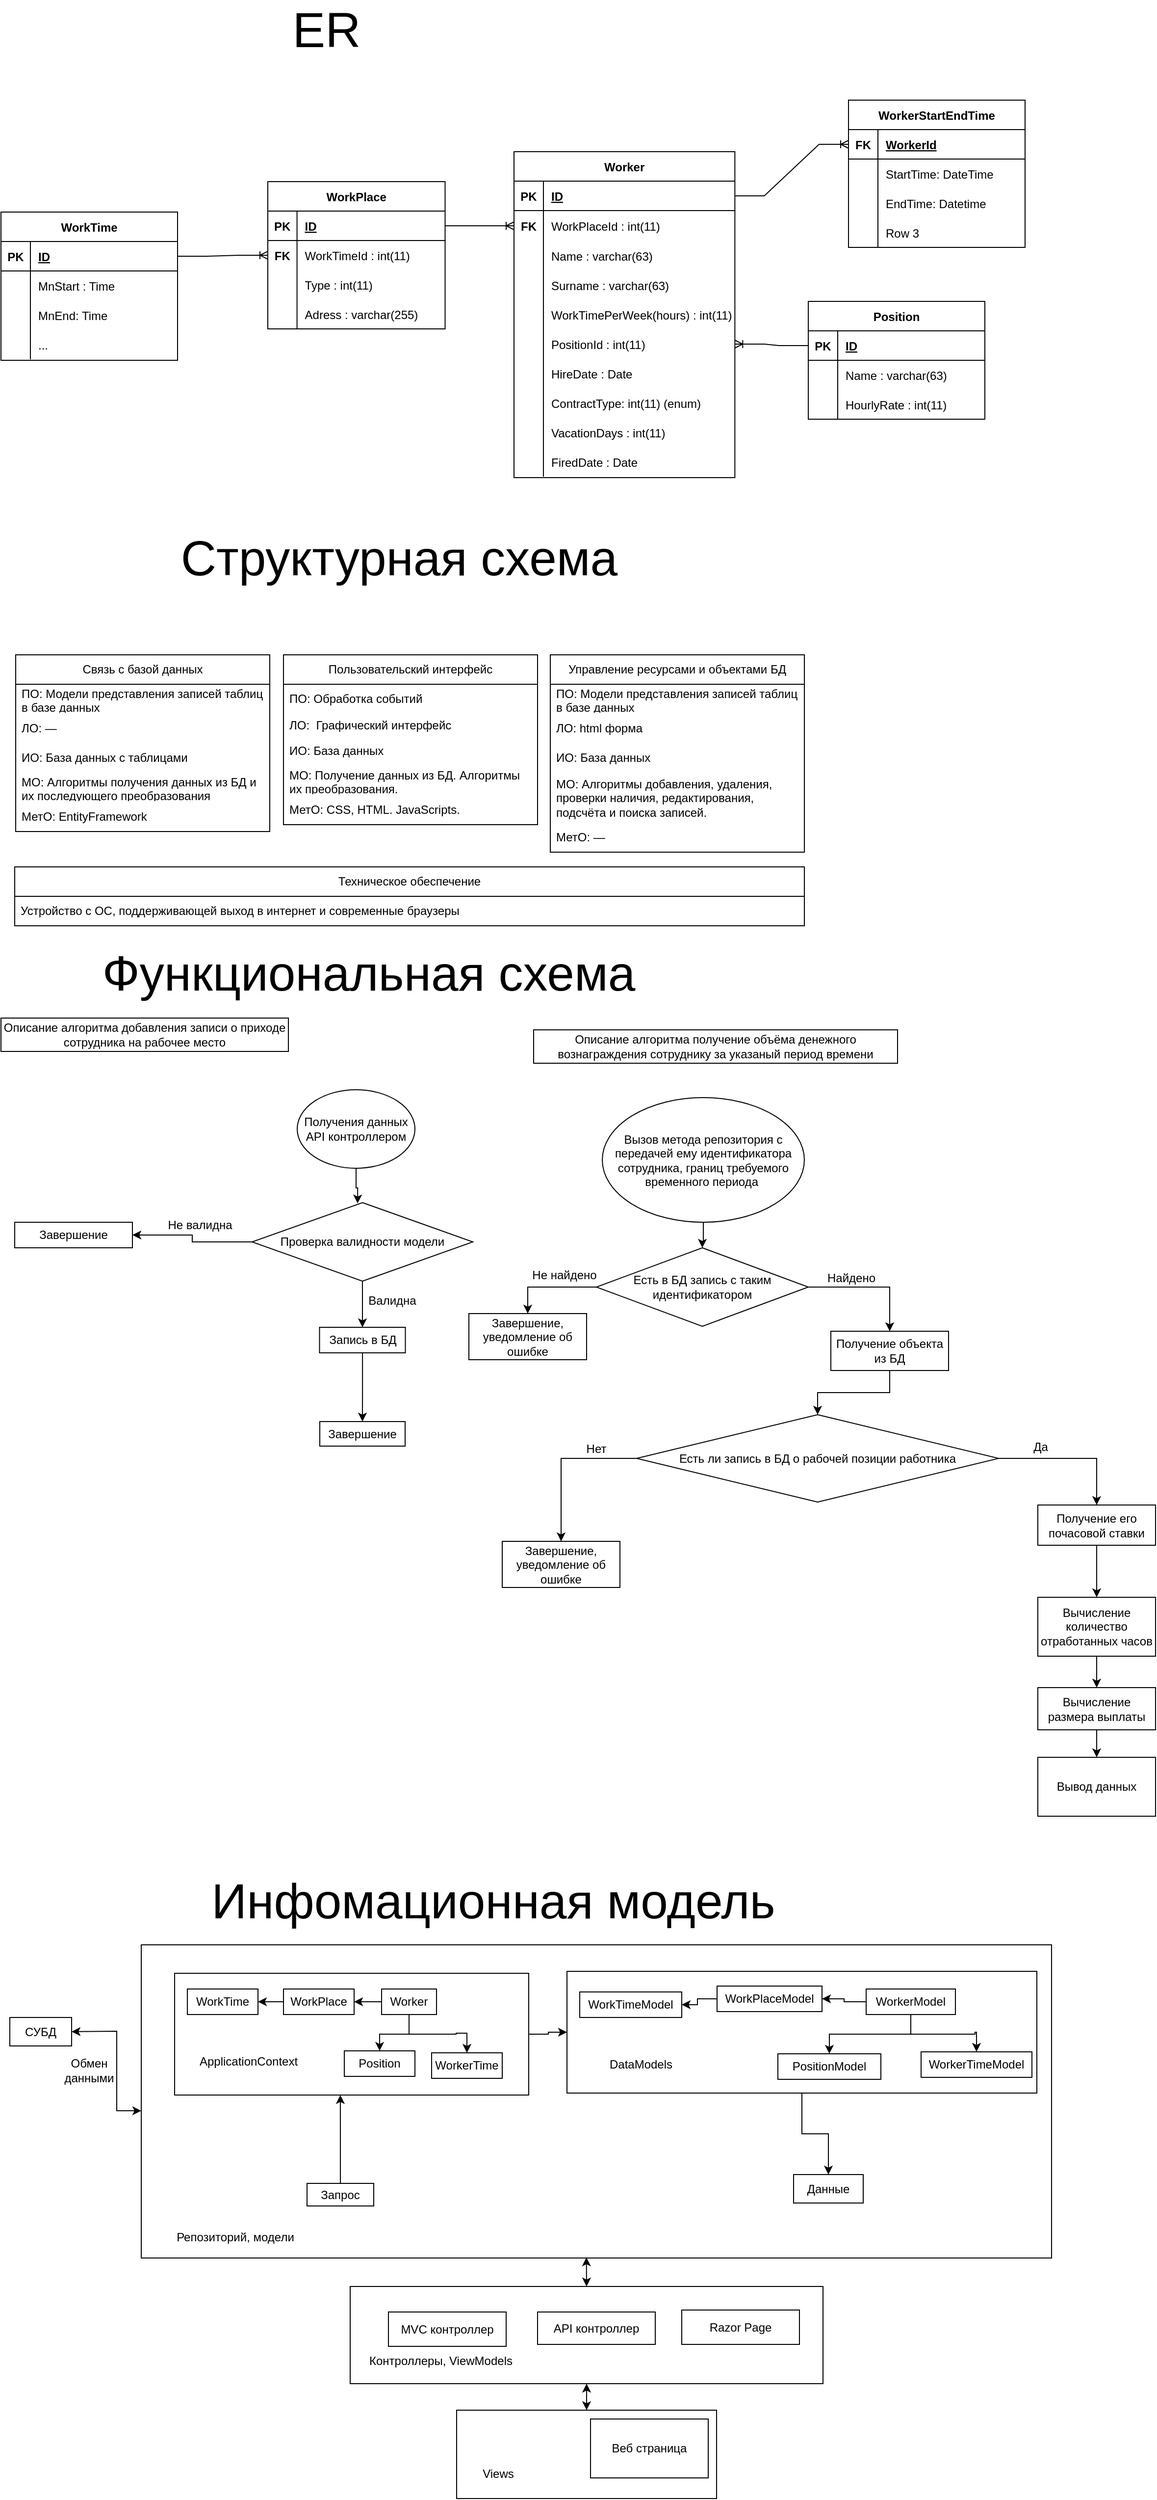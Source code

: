 <mxfile version="20.8.3" type="github">
  <diagram id="sMmAQYCs5EyKu3Fh2t2H" name="Page-1">
    <mxGraphModel dx="3447" dy="990" grid="0" gridSize="10" guides="1" tooltips="1" connect="1" arrows="1" fold="1" page="1" pageScale="1" pageWidth="827" pageHeight="1169" math="0" shadow="0">
      <root>
        <mxCell id="0" />
        <mxCell id="1" parent="0" />
        <mxCell id="rYv1pdvPTBTZVdlMx-2p-1" value="WorkPlace" style="shape=table;startSize=30;container=1;collapsible=1;childLayout=tableLayout;fixedRows=1;rowLines=0;fontStyle=1;align=center;resizeLast=1;" parent="1" vertex="1">
          <mxGeometry x="-1333" y="242" width="180.75" height="150" as="geometry" />
        </mxCell>
        <mxCell id="rYv1pdvPTBTZVdlMx-2p-2" value="" style="shape=tableRow;horizontal=0;startSize=0;swimlaneHead=0;swimlaneBody=0;fillColor=none;collapsible=0;dropTarget=0;points=[[0,0.5],[1,0.5]];portConstraint=eastwest;top=0;left=0;right=0;bottom=1;" parent="rYv1pdvPTBTZVdlMx-2p-1" vertex="1">
          <mxGeometry y="30" width="180.75" height="30" as="geometry" />
        </mxCell>
        <mxCell id="rYv1pdvPTBTZVdlMx-2p-3" value="PK" style="shape=partialRectangle;connectable=0;fillColor=none;top=0;left=0;bottom=0;right=0;fontStyle=1;overflow=hidden;" parent="rYv1pdvPTBTZVdlMx-2p-2" vertex="1">
          <mxGeometry width="29.793" height="30" as="geometry">
            <mxRectangle width="29.793" height="30" as="alternateBounds" />
          </mxGeometry>
        </mxCell>
        <mxCell id="rYv1pdvPTBTZVdlMx-2p-4" value="ID" style="shape=partialRectangle;connectable=0;fillColor=none;top=0;left=0;bottom=0;right=0;align=left;spacingLeft=6;fontStyle=5;overflow=hidden;" parent="rYv1pdvPTBTZVdlMx-2p-2" vertex="1">
          <mxGeometry x="29.793" width="150.957" height="30" as="geometry">
            <mxRectangle width="150.957" height="30" as="alternateBounds" />
          </mxGeometry>
        </mxCell>
        <mxCell id="rYv1pdvPTBTZVdlMx-2p-8" value="" style="shape=tableRow;horizontal=0;startSize=0;swimlaneHead=0;swimlaneBody=0;fillColor=none;collapsible=0;dropTarget=0;points=[[0,0.5],[1,0.5]];portConstraint=eastwest;top=0;left=0;right=0;bottom=0;" parent="rYv1pdvPTBTZVdlMx-2p-1" vertex="1">
          <mxGeometry y="60" width="180.75" height="30" as="geometry" />
        </mxCell>
        <mxCell id="rYv1pdvPTBTZVdlMx-2p-9" value="FK" style="shape=partialRectangle;connectable=0;fillColor=none;top=0;left=0;bottom=0;right=0;editable=1;overflow=hidden;fontStyle=1" parent="rYv1pdvPTBTZVdlMx-2p-8" vertex="1">
          <mxGeometry width="29.793" height="30" as="geometry">
            <mxRectangle width="29.793" height="30" as="alternateBounds" />
          </mxGeometry>
        </mxCell>
        <mxCell id="rYv1pdvPTBTZVdlMx-2p-10" value="WorkTimeId : int(11)" style="shape=partialRectangle;connectable=0;fillColor=none;top=0;left=0;bottom=0;right=0;align=left;spacingLeft=6;overflow=hidden;" parent="rYv1pdvPTBTZVdlMx-2p-8" vertex="1">
          <mxGeometry x="29.793" width="150.957" height="30" as="geometry">
            <mxRectangle width="150.957" height="30" as="alternateBounds" />
          </mxGeometry>
        </mxCell>
        <mxCell id="rYv1pdvPTBTZVdlMx-2p-106" value="" style="shape=tableRow;horizontal=0;startSize=0;swimlaneHead=0;swimlaneBody=0;fillColor=none;collapsible=0;dropTarget=0;points=[[0,0.5],[1,0.5]];portConstraint=eastwest;top=0;left=0;right=0;bottom=0;" parent="rYv1pdvPTBTZVdlMx-2p-1" vertex="1">
          <mxGeometry y="90" width="180.75" height="30" as="geometry" />
        </mxCell>
        <mxCell id="rYv1pdvPTBTZVdlMx-2p-107" value="" style="shape=partialRectangle;connectable=0;fillColor=none;top=0;left=0;bottom=0;right=0;editable=1;overflow=hidden;" parent="rYv1pdvPTBTZVdlMx-2p-106" vertex="1">
          <mxGeometry width="29.793" height="30" as="geometry">
            <mxRectangle width="29.793" height="30" as="alternateBounds" />
          </mxGeometry>
        </mxCell>
        <mxCell id="rYv1pdvPTBTZVdlMx-2p-108" value="Type : int(11)" style="shape=partialRectangle;connectable=0;fillColor=none;top=0;left=0;bottom=0;right=0;align=left;spacingLeft=6;overflow=hidden;" parent="rYv1pdvPTBTZVdlMx-2p-106" vertex="1">
          <mxGeometry x="29.793" width="150.957" height="30" as="geometry">
            <mxRectangle width="150.957" height="30" as="alternateBounds" />
          </mxGeometry>
        </mxCell>
        <mxCell id="rYv1pdvPTBTZVdlMx-2p-129" value="" style="shape=tableRow;horizontal=0;startSize=0;swimlaneHead=0;swimlaneBody=0;fillColor=none;collapsible=0;dropTarget=0;points=[[0,0.5],[1,0.5]];portConstraint=eastwest;top=0;left=0;right=0;bottom=0;" parent="rYv1pdvPTBTZVdlMx-2p-1" vertex="1">
          <mxGeometry y="120" width="180.75" height="30" as="geometry" />
        </mxCell>
        <mxCell id="rYv1pdvPTBTZVdlMx-2p-130" value="" style="shape=partialRectangle;connectable=0;fillColor=none;top=0;left=0;bottom=0;right=0;editable=1;overflow=hidden;" parent="rYv1pdvPTBTZVdlMx-2p-129" vertex="1">
          <mxGeometry width="29.793" height="30" as="geometry">
            <mxRectangle width="29.793" height="30" as="alternateBounds" />
          </mxGeometry>
        </mxCell>
        <mxCell id="rYv1pdvPTBTZVdlMx-2p-131" value="Adress : varchar(255)" style="shape=partialRectangle;connectable=0;fillColor=none;top=0;left=0;bottom=0;right=0;align=left;spacingLeft=6;overflow=hidden;" parent="rYv1pdvPTBTZVdlMx-2p-129" vertex="1">
          <mxGeometry x="29.793" width="150.957" height="30" as="geometry">
            <mxRectangle width="150.957" height="30" as="alternateBounds" />
          </mxGeometry>
        </mxCell>
        <mxCell id="rYv1pdvPTBTZVdlMx-2p-14" value="Worker" style="shape=table;startSize=30;container=1;collapsible=1;childLayout=tableLayout;fixedRows=1;rowLines=0;fontStyle=1;align=center;resizeLast=1;" parent="1" vertex="1">
          <mxGeometry x="-1082" y="211.5" width="225.17" height="332" as="geometry">
            <mxRectangle x="-540" y="203.5" width="68" height="30" as="alternateBounds" />
          </mxGeometry>
        </mxCell>
        <mxCell id="rYv1pdvPTBTZVdlMx-2p-15" value="" style="shape=tableRow;horizontal=0;startSize=0;swimlaneHead=0;swimlaneBody=0;fillColor=none;collapsible=0;dropTarget=0;points=[[0,0.5],[1,0.5]];portConstraint=eastwest;top=0;left=0;right=0;bottom=1;" parent="rYv1pdvPTBTZVdlMx-2p-14" vertex="1">
          <mxGeometry y="30" width="225.17" height="30" as="geometry" />
        </mxCell>
        <mxCell id="rYv1pdvPTBTZVdlMx-2p-16" value="PK" style="shape=partialRectangle;connectable=0;fillColor=none;top=0;left=0;bottom=0;right=0;fontStyle=1;overflow=hidden;" parent="rYv1pdvPTBTZVdlMx-2p-15" vertex="1">
          <mxGeometry width="30.0" height="30" as="geometry">
            <mxRectangle width="30.0" height="30" as="alternateBounds" />
          </mxGeometry>
        </mxCell>
        <mxCell id="rYv1pdvPTBTZVdlMx-2p-17" value="ID" style="shape=partialRectangle;connectable=0;fillColor=none;top=0;left=0;bottom=0;right=0;align=left;spacingLeft=6;fontStyle=5;overflow=hidden;" parent="rYv1pdvPTBTZVdlMx-2p-15" vertex="1">
          <mxGeometry x="30.0" width="195.17" height="30" as="geometry">
            <mxRectangle width="195.17" height="30" as="alternateBounds" />
          </mxGeometry>
        </mxCell>
        <mxCell id="rYv1pdvPTBTZVdlMx-2p-18" value="" style="shape=tableRow;horizontal=0;startSize=0;swimlaneHead=0;swimlaneBody=0;fillColor=none;collapsible=0;dropTarget=0;points=[[0,0.5],[1,0.5]];portConstraint=eastwest;top=0;left=0;right=0;bottom=0;" parent="rYv1pdvPTBTZVdlMx-2p-14" vertex="1">
          <mxGeometry y="60" width="225.17" height="31" as="geometry" />
        </mxCell>
        <mxCell id="rYv1pdvPTBTZVdlMx-2p-19" value="FK" style="shape=partialRectangle;connectable=0;fillColor=none;top=0;left=0;bottom=0;right=0;editable=1;overflow=hidden;fontStyle=1" parent="rYv1pdvPTBTZVdlMx-2p-18" vertex="1">
          <mxGeometry width="30.0" height="31" as="geometry">
            <mxRectangle width="30.0" height="31" as="alternateBounds" />
          </mxGeometry>
        </mxCell>
        <mxCell id="rYv1pdvPTBTZVdlMx-2p-20" value="WorkPlaceId : int(11)" style="shape=partialRectangle;connectable=0;fillColor=none;top=0;left=0;bottom=0;right=0;align=left;spacingLeft=6;overflow=hidden;" parent="rYv1pdvPTBTZVdlMx-2p-18" vertex="1">
          <mxGeometry x="30.0" width="195.17" height="31" as="geometry">
            <mxRectangle width="195.17" height="31" as="alternateBounds" />
          </mxGeometry>
        </mxCell>
        <mxCell id="rYv1pdvPTBTZVdlMx-2p-21" value="" style="shape=tableRow;horizontal=0;startSize=0;swimlaneHead=0;swimlaneBody=0;fillColor=none;collapsible=0;dropTarget=0;points=[[0,0.5],[1,0.5]];portConstraint=eastwest;top=0;left=0;right=0;bottom=0;" parent="rYv1pdvPTBTZVdlMx-2p-14" vertex="1">
          <mxGeometry y="91" width="225.17" height="30" as="geometry" />
        </mxCell>
        <mxCell id="rYv1pdvPTBTZVdlMx-2p-22" value="" style="shape=partialRectangle;connectable=0;fillColor=none;top=0;left=0;bottom=0;right=0;editable=1;overflow=hidden;" parent="rYv1pdvPTBTZVdlMx-2p-21" vertex="1">
          <mxGeometry width="30.0" height="30" as="geometry">
            <mxRectangle width="30.0" height="30" as="alternateBounds" />
          </mxGeometry>
        </mxCell>
        <mxCell id="rYv1pdvPTBTZVdlMx-2p-23" value="Name : varchar(63)" style="shape=partialRectangle;connectable=0;fillColor=none;top=0;left=0;bottom=0;right=0;align=left;spacingLeft=6;overflow=hidden;" parent="rYv1pdvPTBTZVdlMx-2p-21" vertex="1">
          <mxGeometry x="30.0" width="195.17" height="30" as="geometry">
            <mxRectangle width="195.17" height="30" as="alternateBounds" />
          </mxGeometry>
        </mxCell>
        <mxCell id="rYv1pdvPTBTZVdlMx-2p-24" value="" style="shape=tableRow;horizontal=0;startSize=0;swimlaneHead=0;swimlaneBody=0;fillColor=none;collapsible=0;dropTarget=0;points=[[0,0.5],[1,0.5]];portConstraint=eastwest;top=0;left=0;right=0;bottom=0;" parent="rYv1pdvPTBTZVdlMx-2p-14" vertex="1">
          <mxGeometry y="121" width="225.17" height="30" as="geometry" />
        </mxCell>
        <mxCell id="rYv1pdvPTBTZVdlMx-2p-25" value="" style="shape=partialRectangle;connectable=0;fillColor=none;top=0;left=0;bottom=0;right=0;editable=1;overflow=hidden;" parent="rYv1pdvPTBTZVdlMx-2p-24" vertex="1">
          <mxGeometry width="30.0" height="30" as="geometry">
            <mxRectangle width="30.0" height="30" as="alternateBounds" />
          </mxGeometry>
        </mxCell>
        <mxCell id="rYv1pdvPTBTZVdlMx-2p-26" value="Surname : varchar(63)" style="shape=partialRectangle;connectable=0;fillColor=none;top=0;left=0;bottom=0;right=0;align=left;spacingLeft=6;overflow=hidden;" parent="rYv1pdvPTBTZVdlMx-2p-24" vertex="1">
          <mxGeometry x="30.0" width="195.17" height="30" as="geometry">
            <mxRectangle width="195.17" height="30" as="alternateBounds" />
          </mxGeometry>
        </mxCell>
        <mxCell id="rYv1pdvPTBTZVdlMx-2p-30" value="" style="shape=tableRow;horizontal=0;startSize=0;swimlaneHead=0;swimlaneBody=0;fillColor=none;collapsible=0;dropTarget=0;points=[[0,0.5],[1,0.5]];portConstraint=eastwest;top=0;left=0;right=0;bottom=0;" parent="rYv1pdvPTBTZVdlMx-2p-14" vertex="1">
          <mxGeometry y="151" width="225.17" height="30" as="geometry" />
        </mxCell>
        <mxCell id="rYv1pdvPTBTZVdlMx-2p-31" value="" style="shape=partialRectangle;connectable=0;fillColor=none;top=0;left=0;bottom=0;right=0;editable=1;overflow=hidden;" parent="rYv1pdvPTBTZVdlMx-2p-30" vertex="1">
          <mxGeometry width="30.0" height="30" as="geometry">
            <mxRectangle width="30.0" height="30" as="alternateBounds" />
          </mxGeometry>
        </mxCell>
        <mxCell id="rYv1pdvPTBTZVdlMx-2p-32" value="WorkTimePerWeek(hours) : int(11)" style="shape=partialRectangle;connectable=0;fillColor=none;top=0;left=0;bottom=0;right=0;align=left;spacingLeft=6;overflow=hidden;" parent="rYv1pdvPTBTZVdlMx-2p-30" vertex="1">
          <mxGeometry x="30.0" width="195.17" height="30" as="geometry">
            <mxRectangle width="195.17" height="30" as="alternateBounds" />
          </mxGeometry>
        </mxCell>
        <mxCell id="rYv1pdvPTBTZVdlMx-2p-49" value="" style="shape=tableRow;horizontal=0;startSize=0;swimlaneHead=0;swimlaneBody=0;fillColor=none;collapsible=0;dropTarget=0;points=[[0,0.5],[1,0.5]];portConstraint=eastwest;top=0;left=0;right=0;bottom=0;" parent="rYv1pdvPTBTZVdlMx-2p-14" vertex="1">
          <mxGeometry y="181" width="225.17" height="30" as="geometry" />
        </mxCell>
        <mxCell id="rYv1pdvPTBTZVdlMx-2p-50" value="" style="shape=partialRectangle;connectable=0;fillColor=none;top=0;left=0;bottom=0;right=0;editable=1;overflow=hidden;" parent="rYv1pdvPTBTZVdlMx-2p-49" vertex="1">
          <mxGeometry width="30.0" height="30" as="geometry">
            <mxRectangle width="30.0" height="30" as="alternateBounds" />
          </mxGeometry>
        </mxCell>
        <mxCell id="rYv1pdvPTBTZVdlMx-2p-51" value="PositionId : int(11)" style="shape=partialRectangle;connectable=0;fillColor=none;top=0;left=0;bottom=0;right=0;align=left;spacingLeft=6;overflow=hidden;" parent="rYv1pdvPTBTZVdlMx-2p-49" vertex="1">
          <mxGeometry x="30.0" width="195.17" height="30" as="geometry">
            <mxRectangle width="195.17" height="30" as="alternateBounds" />
          </mxGeometry>
        </mxCell>
        <mxCell id="rYv1pdvPTBTZVdlMx-2p-52" value="" style="shape=tableRow;horizontal=0;startSize=0;swimlaneHead=0;swimlaneBody=0;fillColor=none;collapsible=0;dropTarget=0;points=[[0,0.5],[1,0.5]];portConstraint=eastwest;top=0;left=0;right=0;bottom=0;" parent="rYv1pdvPTBTZVdlMx-2p-14" vertex="1">
          <mxGeometry y="211" width="225.17" height="30" as="geometry" />
        </mxCell>
        <mxCell id="rYv1pdvPTBTZVdlMx-2p-53" value="" style="shape=partialRectangle;connectable=0;fillColor=none;top=0;left=0;bottom=0;right=0;editable=1;overflow=hidden;" parent="rYv1pdvPTBTZVdlMx-2p-52" vertex="1">
          <mxGeometry width="30.0" height="30" as="geometry">
            <mxRectangle width="30.0" height="30" as="alternateBounds" />
          </mxGeometry>
        </mxCell>
        <mxCell id="rYv1pdvPTBTZVdlMx-2p-54" value="HireDate : Date" style="shape=partialRectangle;connectable=0;fillColor=none;top=0;left=0;bottom=0;right=0;align=left;spacingLeft=6;overflow=hidden;" parent="rYv1pdvPTBTZVdlMx-2p-52" vertex="1">
          <mxGeometry x="30.0" width="195.17" height="30" as="geometry">
            <mxRectangle width="195.17" height="30" as="alternateBounds" />
          </mxGeometry>
        </mxCell>
        <mxCell id="rYv1pdvPTBTZVdlMx-2p-55" value="" style="shape=tableRow;horizontal=0;startSize=0;swimlaneHead=0;swimlaneBody=0;fillColor=none;collapsible=0;dropTarget=0;points=[[0,0.5],[1,0.5]];portConstraint=eastwest;top=0;left=0;right=0;bottom=0;" parent="rYv1pdvPTBTZVdlMx-2p-14" vertex="1">
          <mxGeometry y="241" width="225.17" height="30" as="geometry" />
        </mxCell>
        <mxCell id="rYv1pdvPTBTZVdlMx-2p-56" value="" style="shape=partialRectangle;connectable=0;fillColor=none;top=0;left=0;bottom=0;right=0;editable=1;overflow=hidden;" parent="rYv1pdvPTBTZVdlMx-2p-55" vertex="1">
          <mxGeometry width="30.0" height="30" as="geometry">
            <mxRectangle width="30.0" height="30" as="alternateBounds" />
          </mxGeometry>
        </mxCell>
        <mxCell id="rYv1pdvPTBTZVdlMx-2p-57" value="ContractType: int(11) (enum)" style="shape=partialRectangle;connectable=0;fillColor=none;top=0;left=0;bottom=0;right=0;align=left;spacingLeft=6;overflow=hidden;" parent="rYv1pdvPTBTZVdlMx-2p-55" vertex="1">
          <mxGeometry x="30.0" width="195.17" height="30" as="geometry">
            <mxRectangle width="195.17" height="30" as="alternateBounds" />
          </mxGeometry>
        </mxCell>
        <mxCell id="rYv1pdvPTBTZVdlMx-2p-58" value="" style="shape=tableRow;horizontal=0;startSize=0;swimlaneHead=0;swimlaneBody=0;fillColor=none;collapsible=0;dropTarget=0;points=[[0,0.5],[1,0.5]];portConstraint=eastwest;top=0;left=0;right=0;bottom=0;" parent="rYv1pdvPTBTZVdlMx-2p-14" vertex="1">
          <mxGeometry y="271" width="225.17" height="30" as="geometry" />
        </mxCell>
        <mxCell id="rYv1pdvPTBTZVdlMx-2p-59" value="" style="shape=partialRectangle;connectable=0;fillColor=none;top=0;left=0;bottom=0;right=0;editable=1;overflow=hidden;" parent="rYv1pdvPTBTZVdlMx-2p-58" vertex="1">
          <mxGeometry width="30.0" height="30" as="geometry">
            <mxRectangle width="30.0" height="30" as="alternateBounds" />
          </mxGeometry>
        </mxCell>
        <mxCell id="rYv1pdvPTBTZVdlMx-2p-60" value="VacationDays : int(11)" style="shape=partialRectangle;connectable=0;fillColor=none;top=0;left=0;bottom=0;right=0;align=left;spacingLeft=6;overflow=hidden;" parent="rYv1pdvPTBTZVdlMx-2p-58" vertex="1">
          <mxGeometry x="30.0" width="195.17" height="30" as="geometry">
            <mxRectangle width="195.17" height="30" as="alternateBounds" />
          </mxGeometry>
        </mxCell>
        <mxCell id="c0_WBCbqgJbCGg01KjeH-1" value="" style="shape=tableRow;horizontal=0;startSize=0;swimlaneHead=0;swimlaneBody=0;fillColor=none;collapsible=0;dropTarget=0;points=[[0,0.5],[1,0.5]];portConstraint=eastwest;top=0;left=0;right=0;bottom=0;" parent="rYv1pdvPTBTZVdlMx-2p-14" vertex="1">
          <mxGeometry y="301" width="225.17" height="30" as="geometry" />
        </mxCell>
        <mxCell id="c0_WBCbqgJbCGg01KjeH-2" value="" style="shape=partialRectangle;connectable=0;fillColor=none;top=0;left=0;bottom=0;right=0;editable=1;overflow=hidden;" parent="c0_WBCbqgJbCGg01KjeH-1" vertex="1">
          <mxGeometry width="30.0" height="30" as="geometry">
            <mxRectangle width="30.0" height="30" as="alternateBounds" />
          </mxGeometry>
        </mxCell>
        <mxCell id="c0_WBCbqgJbCGg01KjeH-3" value="FiredDate : Date" style="shape=partialRectangle;connectable=0;fillColor=none;top=0;left=0;bottom=0;right=0;align=left;spacingLeft=6;overflow=hidden;" parent="c0_WBCbqgJbCGg01KjeH-1" vertex="1">
          <mxGeometry x="30.0" width="195.17" height="30" as="geometry">
            <mxRectangle width="195.17" height="30" as="alternateBounds" />
          </mxGeometry>
        </mxCell>
        <mxCell id="rYv1pdvPTBTZVdlMx-2p-27" value="" style="shape=tableRow;horizontal=0;startSize=0;swimlaneHead=0;swimlaneBody=0;fillColor=none;collapsible=0;dropTarget=0;points=[[0,0.5],[1,0.5]];portConstraint=eastwest;top=0;left=0;right=0;bottom=0;" parent="1" vertex="1">
          <mxGeometry x="-1045" y="200" width="180" height="30" as="geometry" />
        </mxCell>
        <mxCell id="rYv1pdvPTBTZVdlMx-2p-61" value="" style="edgeStyle=entityRelationEdgeStyle;fontSize=12;html=1;endArrow=ERoneToMany;rounded=0;entryX=0;entryY=0.5;entryDx=0;entryDy=0;exitX=1;exitY=0.5;exitDx=0;exitDy=0;" parent="1" source="rYv1pdvPTBTZVdlMx-2p-2" target="rYv1pdvPTBTZVdlMx-2p-18" edge="1">
          <mxGeometry width="100" height="100" relative="1" as="geometry">
            <mxPoint x="-1154" y="96" as="sourcePoint" />
            <mxPoint x="-1054" y="-4" as="targetPoint" />
          </mxGeometry>
        </mxCell>
        <mxCell id="rYv1pdvPTBTZVdlMx-2p-62" value="Position" style="shape=table;startSize=30;container=1;collapsible=1;childLayout=tableLayout;fixedRows=1;rowLines=0;fontStyle=1;align=center;resizeLast=1;" parent="1" vertex="1">
          <mxGeometry x="-782" y="364" width="180" height="120" as="geometry" />
        </mxCell>
        <mxCell id="rYv1pdvPTBTZVdlMx-2p-63" value="" style="shape=tableRow;horizontal=0;startSize=0;swimlaneHead=0;swimlaneBody=0;fillColor=none;collapsible=0;dropTarget=0;points=[[0,0.5],[1,0.5]];portConstraint=eastwest;top=0;left=0;right=0;bottom=1;" parent="rYv1pdvPTBTZVdlMx-2p-62" vertex="1">
          <mxGeometry y="30" width="180" height="30" as="geometry" />
        </mxCell>
        <mxCell id="rYv1pdvPTBTZVdlMx-2p-64" value="PK" style="shape=partialRectangle;connectable=0;fillColor=none;top=0;left=0;bottom=0;right=0;fontStyle=1;overflow=hidden;" parent="rYv1pdvPTBTZVdlMx-2p-63" vertex="1">
          <mxGeometry width="30" height="30" as="geometry">
            <mxRectangle width="30" height="30" as="alternateBounds" />
          </mxGeometry>
        </mxCell>
        <mxCell id="rYv1pdvPTBTZVdlMx-2p-65" value="ID" style="shape=partialRectangle;connectable=0;fillColor=none;top=0;left=0;bottom=0;right=0;align=left;spacingLeft=6;fontStyle=5;overflow=hidden;" parent="rYv1pdvPTBTZVdlMx-2p-63" vertex="1">
          <mxGeometry x="30" width="150" height="30" as="geometry">
            <mxRectangle width="150" height="30" as="alternateBounds" />
          </mxGeometry>
        </mxCell>
        <mxCell id="rYv1pdvPTBTZVdlMx-2p-66" value="" style="shape=tableRow;horizontal=0;startSize=0;swimlaneHead=0;swimlaneBody=0;fillColor=none;collapsible=0;dropTarget=0;points=[[0,0.5],[1,0.5]];portConstraint=eastwest;top=0;left=0;right=0;bottom=0;" parent="rYv1pdvPTBTZVdlMx-2p-62" vertex="1">
          <mxGeometry y="60" width="180" height="30" as="geometry" />
        </mxCell>
        <mxCell id="rYv1pdvPTBTZVdlMx-2p-67" value="" style="shape=partialRectangle;connectable=0;fillColor=none;top=0;left=0;bottom=0;right=0;editable=1;overflow=hidden;" parent="rYv1pdvPTBTZVdlMx-2p-66" vertex="1">
          <mxGeometry width="30" height="30" as="geometry">
            <mxRectangle width="30" height="30" as="alternateBounds" />
          </mxGeometry>
        </mxCell>
        <mxCell id="rYv1pdvPTBTZVdlMx-2p-68" value="Name : varchar(63)" style="shape=partialRectangle;connectable=0;fillColor=none;top=0;left=0;bottom=0;right=0;align=left;spacingLeft=6;overflow=hidden;" parent="rYv1pdvPTBTZVdlMx-2p-66" vertex="1">
          <mxGeometry x="30" width="150" height="30" as="geometry">
            <mxRectangle width="150" height="30" as="alternateBounds" />
          </mxGeometry>
        </mxCell>
        <mxCell id="rYv1pdvPTBTZVdlMx-2p-69" value="" style="shape=tableRow;horizontal=0;startSize=0;swimlaneHead=0;swimlaneBody=0;fillColor=none;collapsible=0;dropTarget=0;points=[[0,0.5],[1,0.5]];portConstraint=eastwest;top=0;left=0;right=0;bottom=0;" parent="rYv1pdvPTBTZVdlMx-2p-62" vertex="1">
          <mxGeometry y="90" width="180" height="30" as="geometry" />
        </mxCell>
        <mxCell id="rYv1pdvPTBTZVdlMx-2p-70" value="" style="shape=partialRectangle;connectable=0;fillColor=none;top=0;left=0;bottom=0;right=0;editable=1;overflow=hidden;" parent="rYv1pdvPTBTZVdlMx-2p-69" vertex="1">
          <mxGeometry width="30" height="30" as="geometry">
            <mxRectangle width="30" height="30" as="alternateBounds" />
          </mxGeometry>
        </mxCell>
        <mxCell id="rYv1pdvPTBTZVdlMx-2p-71" value="HourlyRate : int(11)" style="shape=partialRectangle;connectable=0;fillColor=none;top=0;left=0;bottom=0;right=0;align=left;spacingLeft=6;overflow=hidden;" parent="rYv1pdvPTBTZVdlMx-2p-69" vertex="1">
          <mxGeometry x="30" width="150" height="30" as="geometry">
            <mxRectangle width="150" height="30" as="alternateBounds" />
          </mxGeometry>
        </mxCell>
        <mxCell id="rYv1pdvPTBTZVdlMx-2p-75" value="" style="edgeStyle=entityRelationEdgeStyle;fontSize=12;html=1;endArrow=ERoneToMany;rounded=0;entryX=1;entryY=0.5;entryDx=0;entryDy=0;exitX=0;exitY=0.5;exitDx=0;exitDy=0;" parent="1" source="rYv1pdvPTBTZVdlMx-2p-63" target="rYv1pdvPTBTZVdlMx-2p-49" edge="1">
          <mxGeometry width="100" height="100" relative="1" as="geometry">
            <mxPoint x="-787" y="230" as="sourcePoint" />
            <mxPoint x="-687" y="130" as="targetPoint" />
          </mxGeometry>
        </mxCell>
        <mxCell id="rYv1pdvPTBTZVdlMx-2p-89" value="" style="edgeStyle=entityRelationEdgeStyle;fontSize=12;html=1;endArrow=ERoneToMany;rounded=0;exitX=1;exitY=0.5;exitDx=0;exitDy=0;entryX=0;entryY=0.5;entryDx=0;entryDy=0;strokeWidth=1;" parent="1" source="rYv1pdvPTBTZVdlMx-2p-15" target="69yi06pIlALZnVUD6NQW-3" edge="1">
          <mxGeometry width="100" height="100" relative="1" as="geometry">
            <mxPoint x="-907" y="521" as="sourcePoint" />
            <mxPoint x="-807" y="421" as="targetPoint" />
          </mxGeometry>
        </mxCell>
        <mxCell id="rYv1pdvPTBTZVdlMx-2p-228" value="WorkTime" style="shape=table;startSize=30;container=1;collapsible=1;childLayout=tableLayout;fixedRows=1;rowLines=0;fontStyle=1;align=center;resizeLast=1;strokeColor=#000000;" parent="1" vertex="1">
          <mxGeometry x="-1605" y="273" width="180" height="151" as="geometry" />
        </mxCell>
        <mxCell id="rYv1pdvPTBTZVdlMx-2p-229" value="" style="shape=tableRow;horizontal=0;startSize=0;swimlaneHead=0;swimlaneBody=0;fillColor=none;collapsible=0;dropTarget=0;points=[[0,0.5],[1,0.5]];portConstraint=eastwest;top=0;left=0;right=0;bottom=1;strokeColor=#000000;" parent="rYv1pdvPTBTZVdlMx-2p-228" vertex="1">
          <mxGeometry y="30" width="180" height="30" as="geometry" />
        </mxCell>
        <mxCell id="rYv1pdvPTBTZVdlMx-2p-230" value="PK" style="shape=partialRectangle;connectable=0;fillColor=none;top=0;left=0;bottom=0;right=0;fontStyle=1;overflow=hidden;strokeColor=#000000;" parent="rYv1pdvPTBTZVdlMx-2p-229" vertex="1">
          <mxGeometry width="30" height="30" as="geometry">
            <mxRectangle width="30" height="30" as="alternateBounds" />
          </mxGeometry>
        </mxCell>
        <mxCell id="rYv1pdvPTBTZVdlMx-2p-231" value="ID" style="shape=partialRectangle;connectable=0;fillColor=none;top=0;left=0;bottom=0;right=0;align=left;spacingLeft=6;fontStyle=5;overflow=hidden;strokeColor=#000000;" parent="rYv1pdvPTBTZVdlMx-2p-229" vertex="1">
          <mxGeometry x="30" width="150" height="30" as="geometry">
            <mxRectangle width="150" height="30" as="alternateBounds" />
          </mxGeometry>
        </mxCell>
        <mxCell id="rYv1pdvPTBTZVdlMx-2p-232" value="" style="shape=tableRow;horizontal=0;startSize=0;swimlaneHead=0;swimlaneBody=0;fillColor=none;collapsible=0;dropTarget=0;points=[[0,0.5],[1,0.5]];portConstraint=eastwest;top=0;left=0;right=0;bottom=0;strokeColor=#000000;" parent="rYv1pdvPTBTZVdlMx-2p-228" vertex="1">
          <mxGeometry y="60" width="180" height="30" as="geometry" />
        </mxCell>
        <mxCell id="rYv1pdvPTBTZVdlMx-2p-233" value="" style="shape=partialRectangle;connectable=0;fillColor=none;top=0;left=0;bottom=0;right=0;editable=1;overflow=hidden;strokeColor=#000000;" parent="rYv1pdvPTBTZVdlMx-2p-232" vertex="1">
          <mxGeometry width="30" height="30" as="geometry">
            <mxRectangle width="30" height="30" as="alternateBounds" />
          </mxGeometry>
        </mxCell>
        <mxCell id="rYv1pdvPTBTZVdlMx-2p-234" value="MnStart : Time" style="shape=partialRectangle;connectable=0;fillColor=none;top=0;left=0;bottom=0;right=0;align=left;spacingLeft=6;overflow=hidden;strokeColor=#000000;" parent="rYv1pdvPTBTZVdlMx-2p-232" vertex="1">
          <mxGeometry x="30" width="150" height="30" as="geometry">
            <mxRectangle width="150" height="30" as="alternateBounds" />
          </mxGeometry>
        </mxCell>
        <mxCell id="rYv1pdvPTBTZVdlMx-2p-235" value="" style="shape=tableRow;horizontal=0;startSize=0;swimlaneHead=0;swimlaneBody=0;fillColor=none;collapsible=0;dropTarget=0;points=[[0,0.5],[1,0.5]];portConstraint=eastwest;top=0;left=0;right=0;bottom=0;strokeColor=#000000;" parent="rYv1pdvPTBTZVdlMx-2p-228" vertex="1">
          <mxGeometry y="90" width="180" height="30" as="geometry" />
        </mxCell>
        <mxCell id="rYv1pdvPTBTZVdlMx-2p-236" value="" style="shape=partialRectangle;connectable=0;fillColor=none;top=0;left=0;bottom=0;right=0;editable=1;overflow=hidden;strokeColor=#000000;" parent="rYv1pdvPTBTZVdlMx-2p-235" vertex="1">
          <mxGeometry width="30" height="30" as="geometry">
            <mxRectangle width="30" height="30" as="alternateBounds" />
          </mxGeometry>
        </mxCell>
        <mxCell id="rYv1pdvPTBTZVdlMx-2p-237" value="MnEnd: Time" style="shape=partialRectangle;connectable=0;fillColor=none;top=0;left=0;bottom=0;right=0;align=left;spacingLeft=6;overflow=hidden;strokeColor=#000000;" parent="rYv1pdvPTBTZVdlMx-2p-235" vertex="1">
          <mxGeometry x="30" width="150" height="30" as="geometry">
            <mxRectangle width="150" height="30" as="alternateBounds" />
          </mxGeometry>
        </mxCell>
        <mxCell id="rYv1pdvPTBTZVdlMx-2p-238" value="" style="shape=tableRow;horizontal=0;startSize=0;swimlaneHead=0;swimlaneBody=0;fillColor=none;collapsible=0;dropTarget=0;points=[[0,0.5],[1,0.5]];portConstraint=eastwest;top=0;left=0;right=0;bottom=0;strokeColor=#000000;" parent="rYv1pdvPTBTZVdlMx-2p-228" vertex="1">
          <mxGeometry y="120" width="180" height="30" as="geometry" />
        </mxCell>
        <mxCell id="rYv1pdvPTBTZVdlMx-2p-239" value="" style="shape=partialRectangle;connectable=0;fillColor=none;top=0;left=0;bottom=0;right=0;editable=1;overflow=hidden;strokeColor=#000000;" parent="rYv1pdvPTBTZVdlMx-2p-238" vertex="1">
          <mxGeometry width="30" height="30" as="geometry">
            <mxRectangle width="30" height="30" as="alternateBounds" />
          </mxGeometry>
        </mxCell>
        <mxCell id="rYv1pdvPTBTZVdlMx-2p-240" value="..." style="shape=partialRectangle;connectable=0;fillColor=none;top=0;left=0;bottom=0;right=0;align=left;spacingLeft=6;overflow=hidden;strokeColor=#000000;" parent="rYv1pdvPTBTZVdlMx-2p-238" vertex="1">
          <mxGeometry x="30" width="150" height="30" as="geometry">
            <mxRectangle width="150" height="30" as="alternateBounds" />
          </mxGeometry>
        </mxCell>
        <mxCell id="rYv1pdvPTBTZVdlMx-2p-241" value="" style="edgeStyle=entityRelationEdgeStyle;fontSize=12;html=1;endArrow=ERoneToMany;rounded=0;entryX=0;entryY=0.5;entryDx=0;entryDy=0;exitX=1;exitY=0.5;exitDx=0;exitDy=0;" parent="1" source="rYv1pdvPTBTZVdlMx-2p-229" target="rYv1pdvPTBTZVdlMx-2p-8" edge="1">
          <mxGeometry width="100" height="100" relative="1" as="geometry">
            <mxPoint x="-1224" y="320" as="sourcePoint" />
            <mxPoint x="-1150" y="544" as="targetPoint" />
          </mxGeometry>
        </mxCell>
        <mxCell id="c0_WBCbqgJbCGg01KjeH-4" value="&lt;font style=&quot;font-size: 50px;&quot;&gt;ER&lt;/font&gt;" style="text;html=1;strokeColor=none;fillColor=none;align=center;verticalAlign=middle;whiteSpace=wrap;rounded=0;" parent="1" vertex="1">
          <mxGeometry x="-1303" y="72" width="60" height="30" as="geometry" />
        </mxCell>
        <mxCell id="c0_WBCbqgJbCGg01KjeH-5" value="Структурная схема" style="text;html=1;strokeColor=none;fillColor=none;align=center;verticalAlign=middle;whiteSpace=wrap;rounded=0;fontSize=50;" parent="1" vertex="1">
          <mxGeometry x="-1462" y="610" width="526" height="30" as="geometry" />
        </mxCell>
        <mxCell id="c0_WBCbqgJbCGg01KjeH-6" value="Связь с базой данных" style="swimlane;fontStyle=0;childLayout=stackLayout;horizontal=1;startSize=30;horizontalStack=0;resizeParent=1;resizeParentMax=0;resizeLast=0;collapsible=1;marginBottom=0;whiteSpace=wrap;html=1;fontSize=12;" parent="1" vertex="1">
          <mxGeometry x="-1590" y="724" width="259" height="180" as="geometry" />
        </mxCell>
        <mxCell id="c0_WBCbqgJbCGg01KjeH-8" value="ПО: Модели представления записей таблиц в базе данных" style="text;strokeColor=none;fillColor=none;align=left;verticalAlign=middle;spacingLeft=4;spacingRight=4;overflow=hidden;points=[[0,0.5],[1,0.5]];portConstraint=eastwest;rotatable=0;whiteSpace=wrap;html=1;fontSize=12;" parent="c0_WBCbqgJbCGg01KjeH-6" vertex="1">
          <mxGeometry y="30" width="259" height="30" as="geometry" />
        </mxCell>
        <mxCell id="c0_WBCbqgJbCGg01KjeH-10" value="ЛО: —" style="text;strokeColor=none;fillColor=none;align=left;verticalAlign=middle;spacingLeft=4;spacingRight=4;overflow=hidden;points=[[0,0.5],[1,0.5]];portConstraint=eastwest;rotatable=0;whiteSpace=wrap;html=1;fontSize=12;" parent="c0_WBCbqgJbCGg01KjeH-6" vertex="1">
          <mxGeometry y="60" width="259" height="30" as="geometry" />
        </mxCell>
        <mxCell id="c0_WBCbqgJbCGg01KjeH-11" value="ИО: База данных с таблицами" style="text;strokeColor=none;fillColor=none;align=left;verticalAlign=middle;spacingLeft=4;spacingRight=4;overflow=hidden;points=[[0,0.5],[1,0.5]];portConstraint=eastwest;rotatable=0;whiteSpace=wrap;html=1;fontSize=12;" parent="c0_WBCbqgJbCGg01KjeH-6" vertex="1">
          <mxGeometry y="90" width="259" height="30" as="geometry" />
        </mxCell>
        <mxCell id="c0_WBCbqgJbCGg01KjeH-12" value="МО: Алгоритмы получения данных из БД и их последующего преобразования" style="text;strokeColor=none;fillColor=none;align=left;verticalAlign=middle;spacingLeft=4;spacingRight=4;overflow=hidden;points=[[0,0.5],[1,0.5]];portConstraint=eastwest;rotatable=0;whiteSpace=wrap;html=1;fontSize=12;" parent="c0_WBCbqgJbCGg01KjeH-6" vertex="1">
          <mxGeometry y="120" width="259" height="30" as="geometry" />
        </mxCell>
        <mxCell id="c0_WBCbqgJbCGg01KjeH-13" value="МетО: EntityFramework" style="text;strokeColor=none;fillColor=none;align=left;verticalAlign=middle;spacingLeft=4;spacingRight=4;overflow=hidden;points=[[0,0.5],[1,0.5]];portConstraint=eastwest;rotatable=0;whiteSpace=wrap;html=1;fontSize=12;" parent="c0_WBCbqgJbCGg01KjeH-6" vertex="1">
          <mxGeometry y="150" width="259" height="30" as="geometry" />
        </mxCell>
        <mxCell id="c0_WBCbqgJbCGg01KjeH-15" value="Пользовательский интерфейс" style="swimlane;fontStyle=0;childLayout=stackLayout;horizontal=1;startSize=30;horizontalStack=0;resizeParent=1;resizeParentMax=0;resizeLast=0;collapsible=1;marginBottom=0;whiteSpace=wrap;html=1;fontSize=12;" parent="1" vertex="1">
          <mxGeometry x="-1317" y="724" width="259" height="173" as="geometry" />
        </mxCell>
        <mxCell id="c0_WBCbqgJbCGg01KjeH-16" value="ПО: Обработка событий" style="text;strokeColor=none;fillColor=none;align=left;verticalAlign=middle;spacingLeft=4;spacingRight=4;overflow=hidden;points=[[0,0.5],[1,0.5]];portConstraint=eastwest;rotatable=0;whiteSpace=wrap;html=1;fontSize=12;" parent="c0_WBCbqgJbCGg01KjeH-15" vertex="1">
          <mxGeometry y="30" width="259" height="30" as="geometry" />
        </mxCell>
        <mxCell id="c0_WBCbqgJbCGg01KjeH-17" value="ЛО:&amp;nbsp; Графический интерфейс" style="text;strokeColor=none;fillColor=none;align=left;verticalAlign=middle;spacingLeft=4;spacingRight=4;overflow=hidden;points=[[0,0.5],[1,0.5]];portConstraint=eastwest;rotatable=0;whiteSpace=wrap;html=1;fontSize=12;" parent="c0_WBCbqgJbCGg01KjeH-15" vertex="1">
          <mxGeometry y="60" width="259" height="23" as="geometry" />
        </mxCell>
        <mxCell id="c0_WBCbqgJbCGg01KjeH-18" value="ИО: База данных" style="text;strokeColor=none;fillColor=none;align=left;verticalAlign=middle;spacingLeft=4;spacingRight=4;overflow=hidden;points=[[0,0.5],[1,0.5]];portConstraint=eastwest;rotatable=0;whiteSpace=wrap;html=1;fontSize=12;" parent="c0_WBCbqgJbCGg01KjeH-15" vertex="1">
          <mxGeometry y="83" width="259" height="30" as="geometry" />
        </mxCell>
        <mxCell id="c0_WBCbqgJbCGg01KjeH-19" value="МО: Получение данных из БД. Алгоритмы их преобразования." style="text;strokeColor=none;fillColor=none;align=left;verticalAlign=middle;spacingLeft=4;spacingRight=4;overflow=hidden;points=[[0,0.5],[1,0.5]];portConstraint=eastwest;rotatable=0;whiteSpace=wrap;html=1;fontSize=12;" parent="c0_WBCbqgJbCGg01KjeH-15" vertex="1">
          <mxGeometry y="113" width="259" height="30" as="geometry" />
        </mxCell>
        <mxCell id="c0_WBCbqgJbCGg01KjeH-20" value="МетО: СSS, HTML. JavaScripts." style="text;strokeColor=none;fillColor=none;align=left;verticalAlign=middle;spacingLeft=4;spacingRight=4;overflow=hidden;points=[[0,0.5],[1,0.5]];portConstraint=eastwest;rotatable=0;whiteSpace=wrap;html=1;fontSize=12;" parent="c0_WBCbqgJbCGg01KjeH-15" vertex="1">
          <mxGeometry y="143" width="259" height="30" as="geometry" />
        </mxCell>
        <mxCell id="c0_WBCbqgJbCGg01KjeH-21" value="Управление ресурсами и объектами БД" style="swimlane;fontStyle=0;childLayout=stackLayout;horizontal=1;startSize=30;horizontalStack=0;resizeParent=1;resizeParentMax=0;resizeLast=0;collapsible=1;marginBottom=0;whiteSpace=wrap;html=1;fontSize=12;" parent="1" vertex="1">
          <mxGeometry x="-1045" y="724" width="259" height="201" as="geometry" />
        </mxCell>
        <mxCell id="c0_WBCbqgJbCGg01KjeH-22" value="ПО: Модели представления записей таблиц в базе данных" style="text;strokeColor=none;fillColor=none;align=left;verticalAlign=middle;spacingLeft=4;spacingRight=4;overflow=hidden;points=[[0,0.5],[1,0.5]];portConstraint=eastwest;rotatable=0;whiteSpace=wrap;html=1;fontSize=12;" parent="c0_WBCbqgJbCGg01KjeH-21" vertex="1">
          <mxGeometry y="30" width="259" height="30" as="geometry" />
        </mxCell>
        <mxCell id="c0_WBCbqgJbCGg01KjeH-23" value="ЛО: html форма&amp;nbsp;" style="text;strokeColor=none;fillColor=none;align=left;verticalAlign=middle;spacingLeft=4;spacingRight=4;overflow=hidden;points=[[0,0.5],[1,0.5]];portConstraint=eastwest;rotatable=0;whiteSpace=wrap;html=1;fontSize=12;" parent="c0_WBCbqgJbCGg01KjeH-21" vertex="1">
          <mxGeometry y="60" width="259" height="30" as="geometry" />
        </mxCell>
        <mxCell id="c0_WBCbqgJbCGg01KjeH-24" value="ИО: База данных" style="text;strokeColor=none;fillColor=none;align=left;verticalAlign=middle;spacingLeft=4;spacingRight=4;overflow=hidden;points=[[0,0.5],[1,0.5]];portConstraint=eastwest;rotatable=0;whiteSpace=wrap;html=1;fontSize=12;" parent="c0_WBCbqgJbCGg01KjeH-21" vertex="1">
          <mxGeometry y="90" width="259" height="30" as="geometry" />
        </mxCell>
        <mxCell id="c0_WBCbqgJbCGg01KjeH-25" value="МО: Алгоритмы добавления, удаления, проверки наличия, редактирования, подсчёта и поиска записей." style="text;strokeColor=none;fillColor=none;align=left;verticalAlign=middle;spacingLeft=4;spacingRight=4;overflow=hidden;points=[[0,0.5],[1,0.5]];portConstraint=eastwest;rotatable=0;whiteSpace=wrap;html=1;fontSize=12;" parent="c0_WBCbqgJbCGg01KjeH-21" vertex="1">
          <mxGeometry y="120" width="259" height="51" as="geometry" />
        </mxCell>
        <mxCell id="c0_WBCbqgJbCGg01KjeH-26" value="МетО: —" style="text;strokeColor=none;fillColor=none;align=left;verticalAlign=middle;spacingLeft=4;spacingRight=4;overflow=hidden;points=[[0,0.5],[1,0.5]];portConstraint=eastwest;rotatable=0;whiteSpace=wrap;html=1;fontSize=12;" parent="c0_WBCbqgJbCGg01KjeH-21" vertex="1">
          <mxGeometry y="171" width="259" height="30" as="geometry" />
        </mxCell>
        <mxCell id="c0_WBCbqgJbCGg01KjeH-27" value="Техническое обеспечение" style="swimlane;fontStyle=0;childLayout=stackLayout;horizontal=1;startSize=30;horizontalStack=0;resizeParent=1;resizeParentMax=0;resizeLast=0;collapsible=1;marginBottom=0;whiteSpace=wrap;html=1;fontSize=12;" parent="1" vertex="1">
          <mxGeometry x="-1591" y="940" width="805" height="60" as="geometry" />
        </mxCell>
        <mxCell id="c0_WBCbqgJbCGg01KjeH-28" value="Устройство с ОС, поддерживающей выход в интернет и современные браузеры" style="text;strokeColor=none;fillColor=none;align=left;verticalAlign=middle;spacingLeft=4;spacingRight=4;overflow=hidden;points=[[0,0.5],[1,0.5]];portConstraint=eastwest;rotatable=0;whiteSpace=wrap;html=1;fontSize=12;" parent="c0_WBCbqgJbCGg01KjeH-27" vertex="1">
          <mxGeometry y="30" width="805" height="30" as="geometry" />
        </mxCell>
        <mxCell id="c0_WBCbqgJbCGg01KjeH-31" value="Функциональная схема" style="text;html=1;strokeColor=none;fillColor=none;align=center;verticalAlign=middle;whiteSpace=wrap;rounded=0;fontSize=50;" parent="1" vertex="1">
          <mxGeometry x="-1552" y="1033" width="644" height="30" as="geometry" />
        </mxCell>
        <mxCell id="c0_WBCbqgJbCGg01KjeH-32" value="Описание алгоритма добавления записи о приходе сотрудника на рабочее место" style="rounded=0;whiteSpace=wrap;html=1;fontSize=12;" parent="1" vertex="1">
          <mxGeometry x="-1605" y="1094" width="293" height="34" as="geometry" />
        </mxCell>
        <mxCell id="c0_WBCbqgJbCGg01KjeH-37" style="edgeStyle=orthogonalEdgeStyle;rounded=0;orthogonalLoop=1;jettySize=auto;html=1;entryX=0.478;entryY=0.01;entryDx=0;entryDy=0;entryPerimeter=0;fontSize=12;" parent="1" source="c0_WBCbqgJbCGg01KjeH-33" target="c0_WBCbqgJbCGg01KjeH-34" edge="1">
          <mxGeometry relative="1" as="geometry" />
        </mxCell>
        <mxCell id="c0_WBCbqgJbCGg01KjeH-33" value="Получения данных API контроллером" style="ellipse;whiteSpace=wrap;html=1;fontSize=12;" parent="1" vertex="1">
          <mxGeometry x="-1303" y="1167" width="120" height="80" as="geometry" />
        </mxCell>
        <mxCell id="c0_WBCbqgJbCGg01KjeH-36" style="edgeStyle=orthogonalEdgeStyle;rounded=0;orthogonalLoop=1;jettySize=auto;html=1;fontSize=12;" parent="1" source="c0_WBCbqgJbCGg01KjeH-34" target="c0_WBCbqgJbCGg01KjeH-35" edge="1">
          <mxGeometry relative="1" as="geometry" />
        </mxCell>
        <mxCell id="c0_WBCbqgJbCGg01KjeH-40" style="edgeStyle=orthogonalEdgeStyle;rounded=0;orthogonalLoop=1;jettySize=auto;html=1;entryX=0.5;entryY=0;entryDx=0;entryDy=0;fontSize=12;" parent="1" source="c0_WBCbqgJbCGg01KjeH-34" target="c0_WBCbqgJbCGg01KjeH-39" edge="1">
          <mxGeometry relative="1" as="geometry" />
        </mxCell>
        <mxCell id="c0_WBCbqgJbCGg01KjeH-34" value="Проверка валидности модели" style="rhombus;whiteSpace=wrap;html=1;fontSize=12;" parent="1" vertex="1">
          <mxGeometry x="-1349" y="1282" width="225" height="80" as="geometry" />
        </mxCell>
        <mxCell id="c0_WBCbqgJbCGg01KjeH-35" value="Завершение" style="rounded=0;whiteSpace=wrap;html=1;fontSize=12;" parent="1" vertex="1">
          <mxGeometry x="-1591" y="1302" width="120" height="26" as="geometry" />
        </mxCell>
        <mxCell id="c0_WBCbqgJbCGg01KjeH-38" value="Не валидна" style="text;html=1;strokeColor=none;fillColor=none;align=center;verticalAlign=middle;whiteSpace=wrap;rounded=0;fontSize=12;" parent="1" vertex="1">
          <mxGeometry x="-1448" y="1290" width="92" height="30" as="geometry" />
        </mxCell>
        <mxCell id="c0_WBCbqgJbCGg01KjeH-45" style="edgeStyle=orthogonalEdgeStyle;rounded=0;orthogonalLoop=1;jettySize=auto;html=1;entryX=0.5;entryY=0;entryDx=0;entryDy=0;fontSize=12;" parent="1" source="c0_WBCbqgJbCGg01KjeH-39" target="c0_WBCbqgJbCGg01KjeH-42" edge="1">
          <mxGeometry relative="1" as="geometry" />
        </mxCell>
        <mxCell id="c0_WBCbqgJbCGg01KjeH-39" value="Запись в БД" style="rounded=0;whiteSpace=wrap;html=1;fontSize=12;" parent="1" vertex="1">
          <mxGeometry x="-1280.25" y="1409" width="87.5" height="26" as="geometry" />
        </mxCell>
        <mxCell id="c0_WBCbqgJbCGg01KjeH-41" value="Валидна" style="text;html=1;strokeColor=none;fillColor=none;align=center;verticalAlign=middle;whiteSpace=wrap;rounded=0;fontSize=12;" parent="1" vertex="1">
          <mxGeometry x="-1236.5" y="1367" width="60" height="30" as="geometry" />
        </mxCell>
        <mxCell id="c0_WBCbqgJbCGg01KjeH-42" value="Завершение" style="rounded=0;whiteSpace=wrap;html=1;fontSize=12;" parent="1" vertex="1">
          <mxGeometry x="-1280" y="1505" width="87" height="25" as="geometry" />
        </mxCell>
        <mxCell id="c0_WBCbqgJbCGg01KjeH-46" value="Описание алгоритма получение объёма денежного вознаграждения сотруднику за указаный период времени" style="rounded=0;whiteSpace=wrap;html=1;fontSize=12;" parent="1" vertex="1">
          <mxGeometry x="-1062" y="1106" width="371" height="34" as="geometry" />
        </mxCell>
        <mxCell id="c0_WBCbqgJbCGg01KjeH-49" style="edgeStyle=orthogonalEdgeStyle;rounded=0;orthogonalLoop=1;jettySize=auto;html=1;entryX=0.5;entryY=0;entryDx=0;entryDy=0;fontSize=12;" parent="1" source="c0_WBCbqgJbCGg01KjeH-47" target="c0_WBCbqgJbCGg01KjeH-48" edge="1">
          <mxGeometry relative="1" as="geometry" />
        </mxCell>
        <mxCell id="c0_WBCbqgJbCGg01KjeH-47" value="Вызов метода репозитория с передачей ему идентификатора сотрудника, границ требуемого временного периода&amp;nbsp;" style="ellipse;whiteSpace=wrap;html=1;fontSize=12;" parent="1" vertex="1">
          <mxGeometry x="-992" y="1175" width="206" height="127" as="geometry" />
        </mxCell>
        <mxCell id="c0_WBCbqgJbCGg01KjeH-53" style="edgeStyle=orthogonalEdgeStyle;rounded=0;orthogonalLoop=1;jettySize=auto;html=1;entryX=0.5;entryY=0;entryDx=0;entryDy=0;fontSize=12;" parent="1" source="c0_WBCbqgJbCGg01KjeH-48" target="c0_WBCbqgJbCGg01KjeH-50" edge="1">
          <mxGeometry relative="1" as="geometry" />
        </mxCell>
        <mxCell id="c0_WBCbqgJbCGg01KjeH-55" style="edgeStyle=orthogonalEdgeStyle;rounded=0;orthogonalLoop=1;jettySize=auto;html=1;entryX=0.5;entryY=0;entryDx=0;entryDy=0;fontSize=12;" parent="1" source="c0_WBCbqgJbCGg01KjeH-48" target="c0_WBCbqgJbCGg01KjeH-51" edge="1">
          <mxGeometry relative="1" as="geometry" />
        </mxCell>
        <mxCell id="c0_WBCbqgJbCGg01KjeH-48" value="Есть в БД запись с таким идентификатором" style="rhombus;whiteSpace=wrap;html=1;fontSize=12;" parent="1" vertex="1">
          <mxGeometry x="-998" y="1328" width="216" height="80" as="geometry" />
        </mxCell>
        <mxCell id="c0_WBCbqgJbCGg01KjeH-50" value="Завершение, уведомление об ошибке" style="rounded=0;whiteSpace=wrap;html=1;fontSize=12;" parent="1" vertex="1">
          <mxGeometry x="-1128" y="1395" width="120" height="47" as="geometry" />
        </mxCell>
        <mxCell id="c0_WBCbqgJbCGg01KjeH-59" style="edgeStyle=orthogonalEdgeStyle;rounded=0;orthogonalLoop=1;jettySize=auto;html=1;entryX=0.5;entryY=0;entryDx=0;entryDy=0;fontSize=12;" parent="1" source="c0_WBCbqgJbCGg01KjeH-51" target="c0_WBCbqgJbCGg01KjeH-58" edge="1">
          <mxGeometry relative="1" as="geometry" />
        </mxCell>
        <mxCell id="c0_WBCbqgJbCGg01KjeH-51" value="Получение объекта из БД" style="rounded=0;whiteSpace=wrap;html=1;fontSize=12;" parent="1" vertex="1">
          <mxGeometry x="-759" y="1413" width="120" height="40" as="geometry" />
        </mxCell>
        <mxCell id="c0_WBCbqgJbCGg01KjeH-54" value="Не найдено" style="text;html=1;strokeColor=none;fillColor=none;align=center;verticalAlign=middle;whiteSpace=wrap;rounded=0;fontSize=12;" parent="1" vertex="1">
          <mxGeometry x="-1068" y="1341" width="75" height="30" as="geometry" />
        </mxCell>
        <mxCell id="c0_WBCbqgJbCGg01KjeH-56" value="Найдено" style="text;html=1;strokeColor=none;fillColor=none;align=center;verticalAlign=middle;whiteSpace=wrap;rounded=0;fontSize=12;" parent="1" vertex="1">
          <mxGeometry x="-768" y="1344" width="60" height="30" as="geometry" />
        </mxCell>
        <mxCell id="c0_WBCbqgJbCGg01KjeH-63" style="edgeStyle=orthogonalEdgeStyle;rounded=0;orthogonalLoop=1;jettySize=auto;html=1;fontSize=12;" parent="1" source="c0_WBCbqgJbCGg01KjeH-58" target="c0_WBCbqgJbCGg01KjeH-62" edge="1">
          <mxGeometry relative="1" as="geometry" />
        </mxCell>
        <mxCell id="c0_WBCbqgJbCGg01KjeH-65" style="edgeStyle=orthogonalEdgeStyle;rounded=0;orthogonalLoop=1;jettySize=auto;html=1;entryX=0.5;entryY=0;entryDx=0;entryDy=0;fontSize=12;" parent="1" source="c0_WBCbqgJbCGg01KjeH-58" target="c0_WBCbqgJbCGg01KjeH-61" edge="1">
          <mxGeometry relative="1" as="geometry" />
        </mxCell>
        <mxCell id="c0_WBCbqgJbCGg01KjeH-58" value="Есть ли запись в БД о рабочей позиции работника" style="rhombus;whiteSpace=wrap;html=1;fontSize=12;" parent="1" vertex="1">
          <mxGeometry x="-957" y="1498" width="369" height="89" as="geometry" />
        </mxCell>
        <mxCell id="c0_WBCbqgJbCGg01KjeH-68" style="edgeStyle=orthogonalEdgeStyle;rounded=0;orthogonalLoop=1;jettySize=auto;html=1;fontSize=12;" parent="1" source="c0_WBCbqgJbCGg01KjeH-61" target="c0_WBCbqgJbCGg01KjeH-67" edge="1">
          <mxGeometry relative="1" as="geometry" />
        </mxCell>
        <mxCell id="c0_WBCbqgJbCGg01KjeH-61" value="Получение его почасовой ставки" style="rounded=0;whiteSpace=wrap;html=1;fontSize=12;" parent="1" vertex="1">
          <mxGeometry x="-548" y="1590" width="120" height="41" as="geometry" />
        </mxCell>
        <mxCell id="c0_WBCbqgJbCGg01KjeH-62" value="Завершение, уведомление об ошибке" style="rounded=0;whiteSpace=wrap;html=1;fontSize=12;" parent="1" vertex="1">
          <mxGeometry x="-1094" y="1627" width="120" height="47" as="geometry" />
        </mxCell>
        <mxCell id="c0_WBCbqgJbCGg01KjeH-64" value="Нет" style="text;html=1;strokeColor=none;fillColor=none;align=center;verticalAlign=middle;whiteSpace=wrap;rounded=0;fontSize=12;" parent="1" vertex="1">
          <mxGeometry x="-1028" y="1518" width="60" height="30" as="geometry" />
        </mxCell>
        <mxCell id="c0_WBCbqgJbCGg01KjeH-66" value="Да" style="text;html=1;strokeColor=none;fillColor=none;align=center;verticalAlign=middle;whiteSpace=wrap;rounded=0;fontSize=12;" parent="1" vertex="1">
          <mxGeometry x="-575" y="1516" width="60" height="30" as="geometry" />
        </mxCell>
        <mxCell id="c0_WBCbqgJbCGg01KjeH-70" style="edgeStyle=orthogonalEdgeStyle;rounded=0;orthogonalLoop=1;jettySize=auto;html=1;entryX=0.5;entryY=0;entryDx=0;entryDy=0;fontSize=12;" parent="1" source="c0_WBCbqgJbCGg01KjeH-67" target="c0_WBCbqgJbCGg01KjeH-69" edge="1">
          <mxGeometry relative="1" as="geometry" />
        </mxCell>
        <mxCell id="c0_WBCbqgJbCGg01KjeH-67" value="Вычисление количество отработанных часов" style="rounded=0;whiteSpace=wrap;html=1;fontSize=12;" parent="1" vertex="1">
          <mxGeometry x="-548" y="1684" width="120" height="60" as="geometry" />
        </mxCell>
        <mxCell id="c0_WBCbqgJbCGg01KjeH-72" style="edgeStyle=orthogonalEdgeStyle;rounded=0;orthogonalLoop=1;jettySize=auto;html=1;entryX=0.5;entryY=0;entryDx=0;entryDy=0;fontSize=12;" parent="1" source="c0_WBCbqgJbCGg01KjeH-69" target="c0_WBCbqgJbCGg01KjeH-71" edge="1">
          <mxGeometry relative="1" as="geometry" />
        </mxCell>
        <mxCell id="c0_WBCbqgJbCGg01KjeH-69" value="Вычисление размера выплаты" style="rounded=0;whiteSpace=wrap;html=1;fontSize=12;" parent="1" vertex="1">
          <mxGeometry x="-548" y="1776" width="120" height="43" as="geometry" />
        </mxCell>
        <mxCell id="c0_WBCbqgJbCGg01KjeH-71" value="Вывод данных" style="rounded=0;whiteSpace=wrap;html=1;fontSize=12;" parent="1" vertex="1">
          <mxGeometry x="-548" y="1847" width="120" height="60" as="geometry" />
        </mxCell>
        <mxCell id="c0_WBCbqgJbCGg01KjeH-73" value="СУБД" style="rounded=0;whiteSpace=wrap;html=1;fontSize=12;" parent="1" vertex="1">
          <mxGeometry x="-1596" y="2112" width="63" height="29" as="geometry" />
        </mxCell>
        <mxCell id="c0_WBCbqgJbCGg01KjeH-74" value="Инфомационная модель" style="text;html=1;strokeColor=none;fillColor=none;align=center;verticalAlign=middle;whiteSpace=wrap;rounded=0;fontSize=50;" parent="1" vertex="1">
          <mxGeometry x="-1425" y="1978" width="644" height="30" as="geometry" />
        </mxCell>
        <mxCell id="c0_WBCbqgJbCGg01KjeH-76" value="" style="rounded=0;whiteSpace=wrap;html=1;fontSize=12;" parent="1" vertex="1">
          <mxGeometry x="-1462" y="2038" width="928" height="319" as="geometry" />
        </mxCell>
        <mxCell id="c0_WBCbqgJbCGg01KjeH-102" style="edgeStyle=orthogonalEdgeStyle;rounded=0;orthogonalLoop=1;jettySize=auto;html=1;fontSize=12;" parent="1" source="c0_WBCbqgJbCGg01KjeH-77" target="c0_WBCbqgJbCGg01KjeH-90" edge="1">
          <mxGeometry relative="1" as="geometry" />
        </mxCell>
        <mxCell id="c0_WBCbqgJbCGg01KjeH-77" value="" style="rounded=0;whiteSpace=wrap;html=1;fontSize=12;" parent="1" vertex="1">
          <mxGeometry x="-1428" y="2067" width="361" height="124" as="geometry" />
        </mxCell>
        <mxCell id="c0_WBCbqgJbCGg01KjeH-79" value="ApplicationContext" style="text;html=1;strokeColor=none;fillColor=none;align=center;verticalAlign=middle;whiteSpace=wrap;rounded=0;fontSize=12;" parent="1" vertex="1">
          <mxGeometry x="-1415" y="2142" width="125" height="30" as="geometry" />
        </mxCell>
        <mxCell id="c0_WBCbqgJbCGg01KjeH-80" value="WorkTime" style="rounded=0;whiteSpace=wrap;html=1;fontSize=12;" parent="1" vertex="1">
          <mxGeometry x="-1415" y="2083" width="72" height="26" as="geometry" />
        </mxCell>
        <mxCell id="c0_WBCbqgJbCGg01KjeH-85" style="edgeStyle=orthogonalEdgeStyle;rounded=0;orthogonalLoop=1;jettySize=auto;html=1;entryX=1;entryY=0.5;entryDx=0;entryDy=0;fontSize=12;" parent="1" source="c0_WBCbqgJbCGg01KjeH-81" target="c0_WBCbqgJbCGg01KjeH-80" edge="1">
          <mxGeometry relative="1" as="geometry" />
        </mxCell>
        <mxCell id="c0_WBCbqgJbCGg01KjeH-81" value="WorkPlace" style="rounded=0;whiteSpace=wrap;html=1;fontSize=12;" parent="1" vertex="1">
          <mxGeometry x="-1317" y="2083" width="72" height="26" as="geometry" />
        </mxCell>
        <mxCell id="c0_WBCbqgJbCGg01KjeH-86" style="edgeStyle=orthogonalEdgeStyle;rounded=0;orthogonalLoop=1;jettySize=auto;html=1;entryX=1;entryY=0.5;entryDx=0;entryDy=0;fontSize=12;" parent="1" source="c0_WBCbqgJbCGg01KjeH-82" target="c0_WBCbqgJbCGg01KjeH-81" edge="1">
          <mxGeometry relative="1" as="geometry" />
        </mxCell>
        <mxCell id="c0_WBCbqgJbCGg01KjeH-87" style="edgeStyle=orthogonalEdgeStyle;rounded=0;orthogonalLoop=1;jettySize=auto;html=1;fontSize=12;" parent="1" source="c0_WBCbqgJbCGg01KjeH-82" target="c0_WBCbqgJbCGg01KjeH-84" edge="1">
          <mxGeometry relative="1" as="geometry" />
        </mxCell>
        <mxCell id="c0_WBCbqgJbCGg01KjeH-88" style="edgeStyle=orthogonalEdgeStyle;rounded=0;orthogonalLoop=1;jettySize=auto;html=1;fontSize=12;" parent="1" source="c0_WBCbqgJbCGg01KjeH-82" target="c0_WBCbqgJbCGg01KjeH-83" edge="1">
          <mxGeometry relative="1" as="geometry" />
        </mxCell>
        <mxCell id="c0_WBCbqgJbCGg01KjeH-82" value="Worker" style="rounded=0;whiteSpace=wrap;html=1;fontSize=12;" parent="1" vertex="1">
          <mxGeometry x="-1217" y="2083" width="56" height="26" as="geometry" />
        </mxCell>
        <mxCell id="c0_WBCbqgJbCGg01KjeH-83" value="WorkerTime" style="rounded=0;whiteSpace=wrap;html=1;fontSize=12;" parent="1" vertex="1">
          <mxGeometry x="-1166" y="2148" width="72" height="26" as="geometry" />
        </mxCell>
        <mxCell id="c0_WBCbqgJbCGg01KjeH-84" value="Position" style="rounded=0;whiteSpace=wrap;html=1;fontSize=12;" parent="1" vertex="1">
          <mxGeometry x="-1255" y="2146" width="72" height="26" as="geometry" />
        </mxCell>
        <mxCell id="c0_WBCbqgJbCGg01KjeH-110" style="edgeStyle=orthogonalEdgeStyle;rounded=0;orthogonalLoop=1;jettySize=auto;html=1;fontSize=12;" parent="1" source="c0_WBCbqgJbCGg01KjeH-90" target="c0_WBCbqgJbCGg01KjeH-109" edge="1">
          <mxGeometry relative="1" as="geometry" />
        </mxCell>
        <mxCell id="c0_WBCbqgJbCGg01KjeH-90" value="" style="rounded=0;whiteSpace=wrap;html=1;fontSize=12;" parent="1" vertex="1">
          <mxGeometry x="-1028" y="2065" width="479" height="124" as="geometry" />
        </mxCell>
        <mxCell id="c0_WBCbqgJbCGg01KjeH-91" value="DataModels" style="text;html=1;strokeColor=none;fillColor=none;align=center;verticalAlign=middle;whiteSpace=wrap;rounded=0;fontSize=12;" parent="1" vertex="1">
          <mxGeometry x="-1015" y="2145" width="125" height="30" as="geometry" />
        </mxCell>
        <mxCell id="c0_WBCbqgJbCGg01KjeH-92" value="WorkTimeModel" style="rounded=0;whiteSpace=wrap;html=1;fontSize=12;" parent="1" vertex="1">
          <mxGeometry x="-1015" y="2086" width="104" height="26" as="geometry" />
        </mxCell>
        <mxCell id="c0_WBCbqgJbCGg01KjeH-100" style="edgeStyle=orthogonalEdgeStyle;rounded=0;orthogonalLoop=1;jettySize=auto;html=1;fontSize=12;" parent="1" source="c0_WBCbqgJbCGg01KjeH-93" target="c0_WBCbqgJbCGg01KjeH-92" edge="1">
          <mxGeometry relative="1" as="geometry" />
        </mxCell>
        <mxCell id="c0_WBCbqgJbCGg01KjeH-93" value="WorkPlaceModel" style="rounded=0;whiteSpace=wrap;html=1;fontSize=12;" parent="1" vertex="1">
          <mxGeometry x="-875" y="2080" width="107" height="26" as="geometry" />
        </mxCell>
        <mxCell id="c0_WBCbqgJbCGg01KjeH-94" style="edgeStyle=orthogonalEdgeStyle;rounded=0;orthogonalLoop=1;jettySize=auto;html=1;fontSize=12;" parent="1" source="c0_WBCbqgJbCGg01KjeH-96" target="c0_WBCbqgJbCGg01KjeH-98" edge="1">
          <mxGeometry relative="1" as="geometry" />
        </mxCell>
        <mxCell id="c0_WBCbqgJbCGg01KjeH-95" style="edgeStyle=orthogonalEdgeStyle;rounded=0;orthogonalLoop=1;jettySize=auto;html=1;fontSize=12;" parent="1" source="c0_WBCbqgJbCGg01KjeH-96" target="c0_WBCbqgJbCGg01KjeH-97" edge="1">
          <mxGeometry relative="1" as="geometry" />
        </mxCell>
        <mxCell id="c0_WBCbqgJbCGg01KjeH-99" style="edgeStyle=orthogonalEdgeStyle;rounded=0;orthogonalLoop=1;jettySize=auto;html=1;entryX=1;entryY=0.5;entryDx=0;entryDy=0;fontSize=12;" parent="1" source="c0_WBCbqgJbCGg01KjeH-96" target="c0_WBCbqgJbCGg01KjeH-93" edge="1">
          <mxGeometry relative="1" as="geometry" />
        </mxCell>
        <mxCell id="c0_WBCbqgJbCGg01KjeH-96" value="WorkerModel" style="rounded=0;whiteSpace=wrap;html=1;fontSize=12;" parent="1" vertex="1">
          <mxGeometry x="-723" y="2083" width="91" height="26" as="geometry" />
        </mxCell>
        <mxCell id="c0_WBCbqgJbCGg01KjeH-97" value="WorkerTimeModel" style="rounded=0;whiteSpace=wrap;html=1;fontSize=12;" parent="1" vertex="1">
          <mxGeometry x="-667" y="2147" width="113" height="26" as="geometry" />
        </mxCell>
        <mxCell id="c0_WBCbqgJbCGg01KjeH-98" value="PositionModel" style="rounded=0;whiteSpace=wrap;html=1;fontSize=12;" parent="1" vertex="1">
          <mxGeometry x="-813" y="2149" width="105" height="26" as="geometry" />
        </mxCell>
        <mxCell id="c0_WBCbqgJbCGg01KjeH-107" style="edgeStyle=orthogonalEdgeStyle;rounded=0;orthogonalLoop=1;jettySize=auto;html=1;entryX=0.468;entryY=1;entryDx=0;entryDy=0;entryPerimeter=0;fontSize=12;" parent="1" source="c0_WBCbqgJbCGg01KjeH-103" target="c0_WBCbqgJbCGg01KjeH-77" edge="1">
          <mxGeometry relative="1" as="geometry" />
        </mxCell>
        <mxCell id="c0_WBCbqgJbCGg01KjeH-103" value="Запрос" style="rounded=0;whiteSpace=wrap;html=1;fontSize=12;" parent="1" vertex="1">
          <mxGeometry x="-1293" y="2281" width="68" height="23" as="geometry" />
        </mxCell>
        <mxCell id="c0_WBCbqgJbCGg01KjeH-105" value="Обмен данными" style="text;html=1;strokeColor=none;fillColor=none;align=center;verticalAlign=middle;whiteSpace=wrap;rounded=0;fontSize=12;" parent="1" vertex="1">
          <mxGeometry x="-1545" y="2151" width="60" height="30" as="geometry" />
        </mxCell>
        <mxCell id="c0_WBCbqgJbCGg01KjeH-106" value="Репозиторий, модели" style="text;html=1;strokeColor=none;fillColor=none;align=center;verticalAlign=middle;whiteSpace=wrap;rounded=0;fontSize=12;" parent="1" vertex="1">
          <mxGeometry x="-1437" y="2321" width="142" height="30" as="geometry" />
        </mxCell>
        <mxCell id="c0_WBCbqgJbCGg01KjeH-109" value="Данные" style="rounded=0;whiteSpace=wrap;html=1;fontSize=12;" parent="1" vertex="1">
          <mxGeometry x="-797" y="2272" width="71" height="29" as="geometry" />
        </mxCell>
        <mxCell id="c0_WBCbqgJbCGg01KjeH-113" value="" style="rounded=0;whiteSpace=wrap;html=1;fontSize=12;" parent="1" vertex="1">
          <mxGeometry x="-1249" y="2386" width="482" height="99" as="geometry" />
        </mxCell>
        <mxCell id="c0_WBCbqgJbCGg01KjeH-115" value="MVC контроллер" style="rounded=0;whiteSpace=wrap;html=1;fontSize=12;" parent="1" vertex="1">
          <mxGeometry x="-1210" y="2412" width="120" height="35" as="geometry" />
        </mxCell>
        <mxCell id="c0_WBCbqgJbCGg01KjeH-116" value="API контроллер" style="rounded=0;whiteSpace=wrap;html=1;fontSize=12;" parent="1" vertex="1">
          <mxGeometry x="-1058" y="2412" width="120" height="33" as="geometry" />
        </mxCell>
        <mxCell id="c0_WBCbqgJbCGg01KjeH-117" value="Razor Page" style="rounded=0;whiteSpace=wrap;html=1;fontSize=12;" parent="1" vertex="1">
          <mxGeometry x="-911" y="2410" width="120" height="35" as="geometry" />
        </mxCell>
        <mxCell id="c0_WBCbqgJbCGg01KjeH-119" value="Контроллеры, ViewModels" style="text;html=1;strokeColor=none;fillColor=none;align=center;verticalAlign=middle;whiteSpace=wrap;rounded=0;fontSize=12;" parent="1" vertex="1">
          <mxGeometry x="-1243" y="2447" width="173" height="30" as="geometry" />
        </mxCell>
        <mxCell id="c0_WBCbqgJbCGg01KjeH-120" value="" style="rounded=0;whiteSpace=wrap;html=1;fontSize=12;" parent="1" vertex="1">
          <mxGeometry x="-1140.5" y="2512" width="265" height="90" as="geometry" />
        </mxCell>
        <mxCell id="c0_WBCbqgJbCGg01KjeH-121" value="Views" style="text;html=1;strokeColor=none;fillColor=none;align=center;verticalAlign=middle;whiteSpace=wrap;rounded=0;fontSize=12;" parent="1" vertex="1">
          <mxGeometry x="-1128" y="2562" width="60" height="30" as="geometry" />
        </mxCell>
        <mxCell id="c0_WBCbqgJbCGg01KjeH-125" value="" style="endArrow=classic;startArrow=classic;html=1;rounded=0;fontSize=12;entryX=0.489;entryY=0.998;entryDx=0;entryDy=0;exitX=0.5;exitY=0;exitDx=0;exitDy=0;entryPerimeter=0;" parent="1" source="c0_WBCbqgJbCGg01KjeH-113" target="c0_WBCbqgJbCGg01KjeH-76" edge="1">
          <mxGeometry width="50" height="50" relative="1" as="geometry">
            <mxPoint x="-1586" y="2570" as="sourcePoint" />
            <mxPoint x="-1536" y="2520" as="targetPoint" />
          </mxGeometry>
        </mxCell>
        <mxCell id="c0_WBCbqgJbCGg01KjeH-126" value="" style="endArrow=classic;startArrow=classic;html=1;rounded=0;fontSize=12;exitX=0.5;exitY=0;exitDx=0;exitDy=0;entryX=0.5;entryY=1;entryDx=0;entryDy=0;" parent="1" source="c0_WBCbqgJbCGg01KjeH-120" target="c0_WBCbqgJbCGg01KjeH-113" edge="1">
          <mxGeometry width="50" height="50" relative="1" as="geometry">
            <mxPoint x="-760" y="2473" as="sourcePoint" />
            <mxPoint x="-710" y="2423" as="targetPoint" />
          </mxGeometry>
        </mxCell>
        <mxCell id="c0_WBCbqgJbCGg01KjeH-127" value="Веб страница" style="rounded=0;whiteSpace=wrap;html=1;fontSize=12;" parent="1" vertex="1">
          <mxGeometry x="-1004" y="2521" width="120" height="60" as="geometry" />
        </mxCell>
        <mxCell id="ABE8GRPT3i-rpBIEwh6z-2" value="" style="endArrow=classic;startArrow=classic;html=1;rounded=0;entryX=0;entryY=0.53;entryDx=0;entryDy=0;entryPerimeter=0;exitX=1;exitY=0.5;exitDx=0;exitDy=0;" parent="1" source="c0_WBCbqgJbCGg01KjeH-73" target="c0_WBCbqgJbCGg01KjeH-76" edge="1">
          <mxGeometry width="50" height="50" relative="1" as="geometry">
            <mxPoint x="-1584" y="2159" as="sourcePoint" />
            <mxPoint x="-1534" y="2109" as="targetPoint" />
            <Array as="points">
              <mxPoint x="-1487" y="2126" />
              <mxPoint x="-1487" y="2207" />
            </Array>
          </mxGeometry>
        </mxCell>
        <mxCell id="69yi06pIlALZnVUD6NQW-2" value="WorkerStartEndTime" style="shape=table;startSize=30;container=1;collapsible=1;childLayout=tableLayout;fixedRows=1;rowLines=0;fontStyle=1;align=center;resizeLast=1;" vertex="1" parent="1">
          <mxGeometry x="-741" y="159" width="180" height="150" as="geometry" />
        </mxCell>
        <mxCell id="69yi06pIlALZnVUD6NQW-3" value="" style="shape=tableRow;horizontal=0;startSize=0;swimlaneHead=0;swimlaneBody=0;fillColor=none;collapsible=0;dropTarget=0;points=[[0,0.5],[1,0.5]];portConstraint=eastwest;top=0;left=0;right=0;bottom=1;" vertex="1" parent="69yi06pIlALZnVUD6NQW-2">
          <mxGeometry y="30" width="180" height="30" as="geometry" />
        </mxCell>
        <mxCell id="69yi06pIlALZnVUD6NQW-4" value="FK" style="shape=partialRectangle;connectable=0;fillColor=none;top=0;left=0;bottom=0;right=0;fontStyle=1;overflow=hidden;" vertex="1" parent="69yi06pIlALZnVUD6NQW-3">
          <mxGeometry width="30" height="30" as="geometry">
            <mxRectangle width="30" height="30" as="alternateBounds" />
          </mxGeometry>
        </mxCell>
        <mxCell id="69yi06pIlALZnVUD6NQW-5" value="WorkerId" style="shape=partialRectangle;connectable=0;fillColor=none;top=0;left=0;bottom=0;right=0;align=left;spacingLeft=6;fontStyle=5;overflow=hidden;" vertex="1" parent="69yi06pIlALZnVUD6NQW-3">
          <mxGeometry x="30" width="150" height="30" as="geometry">
            <mxRectangle width="150" height="30" as="alternateBounds" />
          </mxGeometry>
        </mxCell>
        <mxCell id="69yi06pIlALZnVUD6NQW-6" value="" style="shape=tableRow;horizontal=0;startSize=0;swimlaneHead=0;swimlaneBody=0;fillColor=none;collapsible=0;dropTarget=0;points=[[0,0.5],[1,0.5]];portConstraint=eastwest;top=0;left=0;right=0;bottom=0;" vertex="1" parent="69yi06pIlALZnVUD6NQW-2">
          <mxGeometry y="60" width="180" height="30" as="geometry" />
        </mxCell>
        <mxCell id="69yi06pIlALZnVUD6NQW-7" value="" style="shape=partialRectangle;connectable=0;fillColor=none;top=0;left=0;bottom=0;right=0;editable=1;overflow=hidden;" vertex="1" parent="69yi06pIlALZnVUD6NQW-6">
          <mxGeometry width="30" height="30" as="geometry">
            <mxRectangle width="30" height="30" as="alternateBounds" />
          </mxGeometry>
        </mxCell>
        <mxCell id="69yi06pIlALZnVUD6NQW-8" value="StartTime: DateTime" style="shape=partialRectangle;connectable=0;fillColor=none;top=0;left=0;bottom=0;right=0;align=left;spacingLeft=6;overflow=hidden;" vertex="1" parent="69yi06pIlALZnVUD6NQW-6">
          <mxGeometry x="30" width="150" height="30" as="geometry">
            <mxRectangle width="150" height="30" as="alternateBounds" />
          </mxGeometry>
        </mxCell>
        <mxCell id="69yi06pIlALZnVUD6NQW-9" value="" style="shape=tableRow;horizontal=0;startSize=0;swimlaneHead=0;swimlaneBody=0;fillColor=none;collapsible=0;dropTarget=0;points=[[0,0.5],[1,0.5]];portConstraint=eastwest;top=0;left=0;right=0;bottom=0;" vertex="1" parent="69yi06pIlALZnVUD6NQW-2">
          <mxGeometry y="90" width="180" height="30" as="geometry" />
        </mxCell>
        <mxCell id="69yi06pIlALZnVUD6NQW-10" value="" style="shape=partialRectangle;connectable=0;fillColor=none;top=0;left=0;bottom=0;right=0;editable=1;overflow=hidden;" vertex="1" parent="69yi06pIlALZnVUD6NQW-9">
          <mxGeometry width="30" height="30" as="geometry">
            <mxRectangle width="30" height="30" as="alternateBounds" />
          </mxGeometry>
        </mxCell>
        <mxCell id="69yi06pIlALZnVUD6NQW-11" value="EndTime: Datetime" style="shape=partialRectangle;connectable=0;fillColor=none;top=0;left=0;bottom=0;right=0;align=left;spacingLeft=6;overflow=hidden;" vertex="1" parent="69yi06pIlALZnVUD6NQW-9">
          <mxGeometry x="30" width="150" height="30" as="geometry">
            <mxRectangle width="150" height="30" as="alternateBounds" />
          </mxGeometry>
        </mxCell>
        <mxCell id="69yi06pIlALZnVUD6NQW-12" value="" style="shape=tableRow;horizontal=0;startSize=0;swimlaneHead=0;swimlaneBody=0;fillColor=none;collapsible=0;dropTarget=0;points=[[0,0.5],[1,0.5]];portConstraint=eastwest;top=0;left=0;right=0;bottom=0;" vertex="1" parent="69yi06pIlALZnVUD6NQW-2">
          <mxGeometry y="120" width="180" height="30" as="geometry" />
        </mxCell>
        <mxCell id="69yi06pIlALZnVUD6NQW-13" value="" style="shape=partialRectangle;connectable=0;fillColor=none;top=0;left=0;bottom=0;right=0;editable=1;overflow=hidden;" vertex="1" parent="69yi06pIlALZnVUD6NQW-12">
          <mxGeometry width="30" height="30" as="geometry">
            <mxRectangle width="30" height="30" as="alternateBounds" />
          </mxGeometry>
        </mxCell>
        <mxCell id="69yi06pIlALZnVUD6NQW-14" value="Row 3" style="shape=partialRectangle;connectable=0;fillColor=none;top=0;left=0;bottom=0;right=0;align=left;spacingLeft=6;overflow=hidden;" vertex="1" parent="69yi06pIlALZnVUD6NQW-12">
          <mxGeometry x="30" width="150" height="30" as="geometry">
            <mxRectangle width="150" height="30" as="alternateBounds" />
          </mxGeometry>
        </mxCell>
      </root>
    </mxGraphModel>
  </diagram>
</mxfile>
